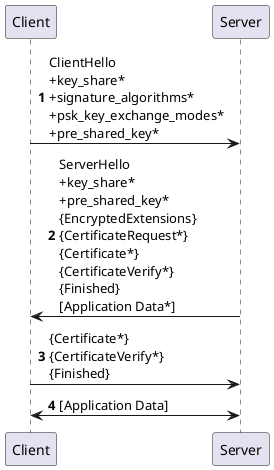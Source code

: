 @startuml
autonumber
participant Client as client
participant Server as server

client -> server : ClientHello\n+key_share*\n+signature_algorithms*\n+psk_key_exchange_modes*\n+pre_shared_key*
server -> client : ServerHello\n+key_share*\n+pre_shared_key*\n{EncryptedExtensions}\n{CertificateRequest*}\n{Certificate*}\n{CertificateVerify*}\n{Finished}\n[Application Data*]
client -> server : {Certificate*}\n{CertificateVerify*}\n{Finished}
client <-> server : [Application Data]

@enduml
